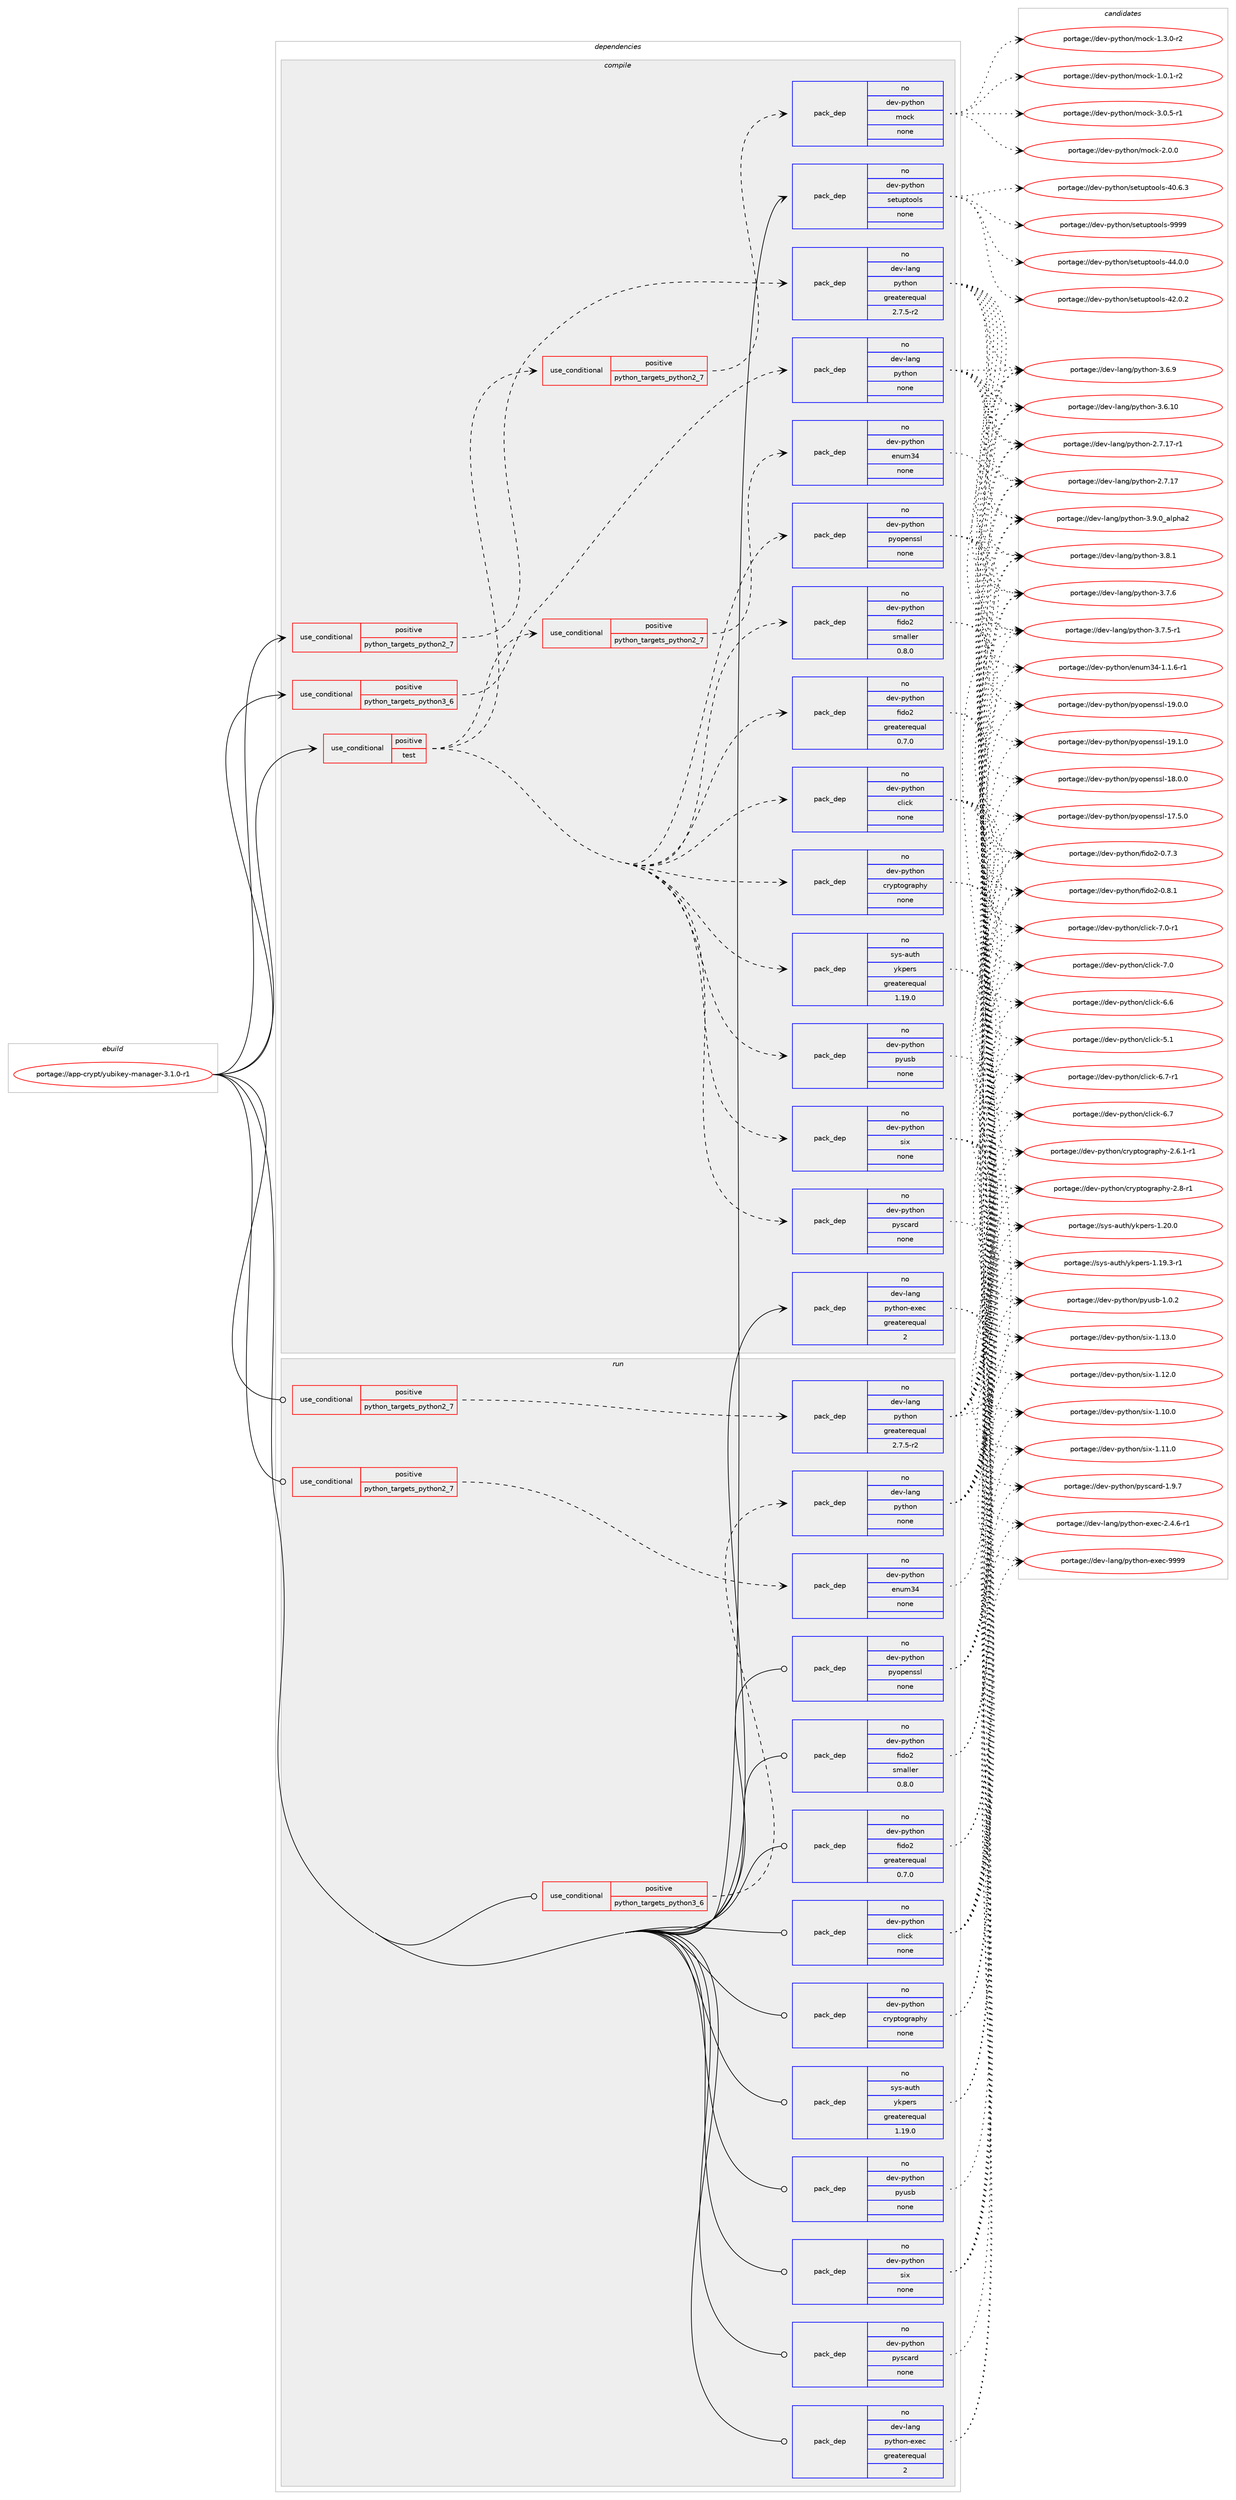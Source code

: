 digraph prolog {

# *************
# Graph options
# *************

newrank=true;
concentrate=true;
compound=true;
graph [rankdir=LR,fontname=Helvetica,fontsize=10,ranksep=1.5];#, ranksep=2.5, nodesep=0.2];
edge  [arrowhead=vee];
node  [fontname=Helvetica,fontsize=10];

# **********
# The ebuild
# **********

subgraph cluster_leftcol {
color=gray;
label=<<i>ebuild</i>>;
id [label="portage://app-crypt/yubikey-manager-3.1.0-r1", color=red, width=4, href="../app-crypt/yubikey-manager-3.1.0-r1.svg"];
}

# ****************
# The dependencies
# ****************

subgraph cluster_midcol {
color=gray;
label=<<i>dependencies</i>>;
subgraph cluster_compile {
fillcolor="#eeeeee";
style=filled;
label=<<i>compile</i>>;
subgraph cond151049 {
dependency641096 [label=<<TABLE BORDER="0" CELLBORDER="1" CELLSPACING="0" CELLPADDING="4"><TR><TD ROWSPAN="3" CELLPADDING="10">use_conditional</TD></TR><TR><TD>positive</TD></TR><TR><TD>python_targets_python2_7</TD></TR></TABLE>>, shape=none, color=red];
subgraph pack481531 {
dependency641097 [label=<<TABLE BORDER="0" CELLBORDER="1" CELLSPACING="0" CELLPADDING="4" WIDTH="220"><TR><TD ROWSPAN="6" CELLPADDING="30">pack_dep</TD></TR><TR><TD WIDTH="110">no</TD></TR><TR><TD>dev-lang</TD></TR><TR><TD>python</TD></TR><TR><TD>greaterequal</TD></TR><TR><TD>2.7.5-r2</TD></TR></TABLE>>, shape=none, color=blue];
}
dependency641096:e -> dependency641097:w [weight=20,style="dashed",arrowhead="vee"];
}
id:e -> dependency641096:w [weight=20,style="solid",arrowhead="vee"];
subgraph cond151050 {
dependency641098 [label=<<TABLE BORDER="0" CELLBORDER="1" CELLSPACING="0" CELLPADDING="4"><TR><TD ROWSPAN="3" CELLPADDING="10">use_conditional</TD></TR><TR><TD>positive</TD></TR><TR><TD>python_targets_python3_6</TD></TR></TABLE>>, shape=none, color=red];
subgraph pack481532 {
dependency641099 [label=<<TABLE BORDER="0" CELLBORDER="1" CELLSPACING="0" CELLPADDING="4" WIDTH="220"><TR><TD ROWSPAN="6" CELLPADDING="30">pack_dep</TD></TR><TR><TD WIDTH="110">no</TD></TR><TR><TD>dev-lang</TD></TR><TR><TD>python</TD></TR><TR><TD>none</TD></TR><TR><TD></TD></TR></TABLE>>, shape=none, color=blue];
}
dependency641098:e -> dependency641099:w [weight=20,style="dashed",arrowhead="vee"];
}
id:e -> dependency641098:w [weight=20,style="solid",arrowhead="vee"];
subgraph cond151051 {
dependency641100 [label=<<TABLE BORDER="0" CELLBORDER="1" CELLSPACING="0" CELLPADDING="4"><TR><TD ROWSPAN="3" CELLPADDING="10">use_conditional</TD></TR><TR><TD>positive</TD></TR><TR><TD>test</TD></TR></TABLE>>, shape=none, color=red];
subgraph pack481533 {
dependency641101 [label=<<TABLE BORDER="0" CELLBORDER="1" CELLSPACING="0" CELLPADDING="4" WIDTH="220"><TR><TD ROWSPAN="6" CELLPADDING="30">pack_dep</TD></TR><TR><TD WIDTH="110">no</TD></TR><TR><TD>dev-python</TD></TR><TR><TD>click</TD></TR><TR><TD>none</TD></TR><TR><TD></TD></TR></TABLE>>, shape=none, color=blue];
}
dependency641100:e -> dependency641101:w [weight=20,style="dashed",arrowhead="vee"];
subgraph pack481534 {
dependency641102 [label=<<TABLE BORDER="0" CELLBORDER="1" CELLSPACING="0" CELLPADDING="4" WIDTH="220"><TR><TD ROWSPAN="6" CELLPADDING="30">pack_dep</TD></TR><TR><TD WIDTH="110">no</TD></TR><TR><TD>dev-python</TD></TR><TR><TD>cryptography</TD></TR><TR><TD>none</TD></TR><TR><TD></TD></TR></TABLE>>, shape=none, color=blue];
}
dependency641100:e -> dependency641102:w [weight=20,style="dashed",arrowhead="vee"];
subgraph cond151052 {
dependency641103 [label=<<TABLE BORDER="0" CELLBORDER="1" CELLSPACING="0" CELLPADDING="4"><TR><TD ROWSPAN="3" CELLPADDING="10">use_conditional</TD></TR><TR><TD>positive</TD></TR><TR><TD>python_targets_python2_7</TD></TR></TABLE>>, shape=none, color=red];
subgraph pack481535 {
dependency641104 [label=<<TABLE BORDER="0" CELLBORDER="1" CELLSPACING="0" CELLPADDING="4" WIDTH="220"><TR><TD ROWSPAN="6" CELLPADDING="30">pack_dep</TD></TR><TR><TD WIDTH="110">no</TD></TR><TR><TD>dev-python</TD></TR><TR><TD>enum34</TD></TR><TR><TD>none</TD></TR><TR><TD></TD></TR></TABLE>>, shape=none, color=blue];
}
dependency641103:e -> dependency641104:w [weight=20,style="dashed",arrowhead="vee"];
}
dependency641100:e -> dependency641103:w [weight=20,style="dashed",arrowhead="vee"];
subgraph pack481536 {
dependency641105 [label=<<TABLE BORDER="0" CELLBORDER="1" CELLSPACING="0" CELLPADDING="4" WIDTH="220"><TR><TD ROWSPAN="6" CELLPADDING="30">pack_dep</TD></TR><TR><TD WIDTH="110">no</TD></TR><TR><TD>dev-python</TD></TR><TR><TD>fido2</TD></TR><TR><TD>greaterequal</TD></TR><TR><TD>0.7.0</TD></TR></TABLE>>, shape=none, color=blue];
}
dependency641100:e -> dependency641105:w [weight=20,style="dashed",arrowhead="vee"];
subgraph pack481537 {
dependency641106 [label=<<TABLE BORDER="0" CELLBORDER="1" CELLSPACING="0" CELLPADDING="4" WIDTH="220"><TR><TD ROWSPAN="6" CELLPADDING="30">pack_dep</TD></TR><TR><TD WIDTH="110">no</TD></TR><TR><TD>dev-python</TD></TR><TR><TD>fido2</TD></TR><TR><TD>smaller</TD></TR><TR><TD>0.8.0</TD></TR></TABLE>>, shape=none, color=blue];
}
dependency641100:e -> dependency641106:w [weight=20,style="dashed",arrowhead="vee"];
subgraph pack481538 {
dependency641107 [label=<<TABLE BORDER="0" CELLBORDER="1" CELLSPACING="0" CELLPADDING="4" WIDTH="220"><TR><TD ROWSPAN="6" CELLPADDING="30">pack_dep</TD></TR><TR><TD WIDTH="110">no</TD></TR><TR><TD>dev-python</TD></TR><TR><TD>pyopenssl</TD></TR><TR><TD>none</TD></TR><TR><TD></TD></TR></TABLE>>, shape=none, color=blue];
}
dependency641100:e -> dependency641107:w [weight=20,style="dashed",arrowhead="vee"];
subgraph pack481539 {
dependency641108 [label=<<TABLE BORDER="0" CELLBORDER="1" CELLSPACING="0" CELLPADDING="4" WIDTH="220"><TR><TD ROWSPAN="6" CELLPADDING="30">pack_dep</TD></TR><TR><TD WIDTH="110">no</TD></TR><TR><TD>dev-python</TD></TR><TR><TD>pyscard</TD></TR><TR><TD>none</TD></TR><TR><TD></TD></TR></TABLE>>, shape=none, color=blue];
}
dependency641100:e -> dependency641108:w [weight=20,style="dashed",arrowhead="vee"];
subgraph pack481540 {
dependency641109 [label=<<TABLE BORDER="0" CELLBORDER="1" CELLSPACING="0" CELLPADDING="4" WIDTH="220"><TR><TD ROWSPAN="6" CELLPADDING="30">pack_dep</TD></TR><TR><TD WIDTH="110">no</TD></TR><TR><TD>dev-python</TD></TR><TR><TD>pyusb</TD></TR><TR><TD>none</TD></TR><TR><TD></TD></TR></TABLE>>, shape=none, color=blue];
}
dependency641100:e -> dependency641109:w [weight=20,style="dashed",arrowhead="vee"];
subgraph pack481541 {
dependency641110 [label=<<TABLE BORDER="0" CELLBORDER="1" CELLSPACING="0" CELLPADDING="4" WIDTH="220"><TR><TD ROWSPAN="6" CELLPADDING="30">pack_dep</TD></TR><TR><TD WIDTH="110">no</TD></TR><TR><TD>dev-python</TD></TR><TR><TD>six</TD></TR><TR><TD>none</TD></TR><TR><TD></TD></TR></TABLE>>, shape=none, color=blue];
}
dependency641100:e -> dependency641110:w [weight=20,style="dashed",arrowhead="vee"];
subgraph pack481542 {
dependency641111 [label=<<TABLE BORDER="0" CELLBORDER="1" CELLSPACING="0" CELLPADDING="4" WIDTH="220"><TR><TD ROWSPAN="6" CELLPADDING="30">pack_dep</TD></TR><TR><TD WIDTH="110">no</TD></TR><TR><TD>sys-auth</TD></TR><TR><TD>ykpers</TD></TR><TR><TD>greaterequal</TD></TR><TR><TD>1.19.0</TD></TR></TABLE>>, shape=none, color=blue];
}
dependency641100:e -> dependency641111:w [weight=20,style="dashed",arrowhead="vee"];
subgraph cond151053 {
dependency641112 [label=<<TABLE BORDER="0" CELLBORDER="1" CELLSPACING="0" CELLPADDING="4"><TR><TD ROWSPAN="3" CELLPADDING="10">use_conditional</TD></TR><TR><TD>positive</TD></TR><TR><TD>python_targets_python2_7</TD></TR></TABLE>>, shape=none, color=red];
subgraph pack481543 {
dependency641113 [label=<<TABLE BORDER="0" CELLBORDER="1" CELLSPACING="0" CELLPADDING="4" WIDTH="220"><TR><TD ROWSPAN="6" CELLPADDING="30">pack_dep</TD></TR><TR><TD WIDTH="110">no</TD></TR><TR><TD>dev-python</TD></TR><TR><TD>mock</TD></TR><TR><TD>none</TD></TR><TR><TD></TD></TR></TABLE>>, shape=none, color=blue];
}
dependency641112:e -> dependency641113:w [weight=20,style="dashed",arrowhead="vee"];
}
dependency641100:e -> dependency641112:w [weight=20,style="dashed",arrowhead="vee"];
}
id:e -> dependency641100:w [weight=20,style="solid",arrowhead="vee"];
subgraph pack481544 {
dependency641114 [label=<<TABLE BORDER="0" CELLBORDER="1" CELLSPACING="0" CELLPADDING="4" WIDTH="220"><TR><TD ROWSPAN="6" CELLPADDING="30">pack_dep</TD></TR><TR><TD WIDTH="110">no</TD></TR><TR><TD>dev-lang</TD></TR><TR><TD>python-exec</TD></TR><TR><TD>greaterequal</TD></TR><TR><TD>2</TD></TR></TABLE>>, shape=none, color=blue];
}
id:e -> dependency641114:w [weight=20,style="solid",arrowhead="vee"];
subgraph pack481545 {
dependency641115 [label=<<TABLE BORDER="0" CELLBORDER="1" CELLSPACING="0" CELLPADDING="4" WIDTH="220"><TR><TD ROWSPAN="6" CELLPADDING="30">pack_dep</TD></TR><TR><TD WIDTH="110">no</TD></TR><TR><TD>dev-python</TD></TR><TR><TD>setuptools</TD></TR><TR><TD>none</TD></TR><TR><TD></TD></TR></TABLE>>, shape=none, color=blue];
}
id:e -> dependency641115:w [weight=20,style="solid",arrowhead="vee"];
}
subgraph cluster_compileandrun {
fillcolor="#eeeeee";
style=filled;
label=<<i>compile and run</i>>;
}
subgraph cluster_run {
fillcolor="#eeeeee";
style=filled;
label=<<i>run</i>>;
subgraph cond151054 {
dependency641116 [label=<<TABLE BORDER="0" CELLBORDER="1" CELLSPACING="0" CELLPADDING="4"><TR><TD ROWSPAN="3" CELLPADDING="10">use_conditional</TD></TR><TR><TD>positive</TD></TR><TR><TD>python_targets_python2_7</TD></TR></TABLE>>, shape=none, color=red];
subgraph pack481546 {
dependency641117 [label=<<TABLE BORDER="0" CELLBORDER="1" CELLSPACING="0" CELLPADDING="4" WIDTH="220"><TR><TD ROWSPAN="6" CELLPADDING="30">pack_dep</TD></TR><TR><TD WIDTH="110">no</TD></TR><TR><TD>dev-lang</TD></TR><TR><TD>python</TD></TR><TR><TD>greaterequal</TD></TR><TR><TD>2.7.5-r2</TD></TR></TABLE>>, shape=none, color=blue];
}
dependency641116:e -> dependency641117:w [weight=20,style="dashed",arrowhead="vee"];
}
id:e -> dependency641116:w [weight=20,style="solid",arrowhead="odot"];
subgraph cond151055 {
dependency641118 [label=<<TABLE BORDER="0" CELLBORDER="1" CELLSPACING="0" CELLPADDING="4"><TR><TD ROWSPAN="3" CELLPADDING="10">use_conditional</TD></TR><TR><TD>positive</TD></TR><TR><TD>python_targets_python2_7</TD></TR></TABLE>>, shape=none, color=red];
subgraph pack481547 {
dependency641119 [label=<<TABLE BORDER="0" CELLBORDER="1" CELLSPACING="0" CELLPADDING="4" WIDTH="220"><TR><TD ROWSPAN="6" CELLPADDING="30">pack_dep</TD></TR><TR><TD WIDTH="110">no</TD></TR><TR><TD>dev-python</TD></TR><TR><TD>enum34</TD></TR><TR><TD>none</TD></TR><TR><TD></TD></TR></TABLE>>, shape=none, color=blue];
}
dependency641118:e -> dependency641119:w [weight=20,style="dashed",arrowhead="vee"];
}
id:e -> dependency641118:w [weight=20,style="solid",arrowhead="odot"];
subgraph cond151056 {
dependency641120 [label=<<TABLE BORDER="0" CELLBORDER="1" CELLSPACING="0" CELLPADDING="4"><TR><TD ROWSPAN="3" CELLPADDING="10">use_conditional</TD></TR><TR><TD>positive</TD></TR><TR><TD>python_targets_python3_6</TD></TR></TABLE>>, shape=none, color=red];
subgraph pack481548 {
dependency641121 [label=<<TABLE BORDER="0" CELLBORDER="1" CELLSPACING="0" CELLPADDING="4" WIDTH="220"><TR><TD ROWSPAN="6" CELLPADDING="30">pack_dep</TD></TR><TR><TD WIDTH="110">no</TD></TR><TR><TD>dev-lang</TD></TR><TR><TD>python</TD></TR><TR><TD>none</TD></TR><TR><TD></TD></TR></TABLE>>, shape=none, color=blue];
}
dependency641120:e -> dependency641121:w [weight=20,style="dashed",arrowhead="vee"];
}
id:e -> dependency641120:w [weight=20,style="solid",arrowhead="odot"];
subgraph pack481549 {
dependency641122 [label=<<TABLE BORDER="0" CELLBORDER="1" CELLSPACING="0" CELLPADDING="4" WIDTH="220"><TR><TD ROWSPAN="6" CELLPADDING="30">pack_dep</TD></TR><TR><TD WIDTH="110">no</TD></TR><TR><TD>dev-lang</TD></TR><TR><TD>python-exec</TD></TR><TR><TD>greaterequal</TD></TR><TR><TD>2</TD></TR></TABLE>>, shape=none, color=blue];
}
id:e -> dependency641122:w [weight=20,style="solid",arrowhead="odot"];
subgraph pack481550 {
dependency641123 [label=<<TABLE BORDER="0" CELLBORDER="1" CELLSPACING="0" CELLPADDING="4" WIDTH="220"><TR><TD ROWSPAN="6" CELLPADDING="30">pack_dep</TD></TR><TR><TD WIDTH="110">no</TD></TR><TR><TD>dev-python</TD></TR><TR><TD>click</TD></TR><TR><TD>none</TD></TR><TR><TD></TD></TR></TABLE>>, shape=none, color=blue];
}
id:e -> dependency641123:w [weight=20,style="solid",arrowhead="odot"];
subgraph pack481551 {
dependency641124 [label=<<TABLE BORDER="0" CELLBORDER="1" CELLSPACING="0" CELLPADDING="4" WIDTH="220"><TR><TD ROWSPAN="6" CELLPADDING="30">pack_dep</TD></TR><TR><TD WIDTH="110">no</TD></TR><TR><TD>dev-python</TD></TR><TR><TD>cryptography</TD></TR><TR><TD>none</TD></TR><TR><TD></TD></TR></TABLE>>, shape=none, color=blue];
}
id:e -> dependency641124:w [weight=20,style="solid",arrowhead="odot"];
subgraph pack481552 {
dependency641125 [label=<<TABLE BORDER="0" CELLBORDER="1" CELLSPACING="0" CELLPADDING="4" WIDTH="220"><TR><TD ROWSPAN="6" CELLPADDING="30">pack_dep</TD></TR><TR><TD WIDTH="110">no</TD></TR><TR><TD>dev-python</TD></TR><TR><TD>fido2</TD></TR><TR><TD>greaterequal</TD></TR><TR><TD>0.7.0</TD></TR></TABLE>>, shape=none, color=blue];
}
id:e -> dependency641125:w [weight=20,style="solid",arrowhead="odot"];
subgraph pack481553 {
dependency641126 [label=<<TABLE BORDER="0" CELLBORDER="1" CELLSPACING="0" CELLPADDING="4" WIDTH="220"><TR><TD ROWSPAN="6" CELLPADDING="30">pack_dep</TD></TR><TR><TD WIDTH="110">no</TD></TR><TR><TD>dev-python</TD></TR><TR><TD>fido2</TD></TR><TR><TD>smaller</TD></TR><TR><TD>0.8.0</TD></TR></TABLE>>, shape=none, color=blue];
}
id:e -> dependency641126:w [weight=20,style="solid",arrowhead="odot"];
subgraph pack481554 {
dependency641127 [label=<<TABLE BORDER="0" CELLBORDER="1" CELLSPACING="0" CELLPADDING="4" WIDTH="220"><TR><TD ROWSPAN="6" CELLPADDING="30">pack_dep</TD></TR><TR><TD WIDTH="110">no</TD></TR><TR><TD>dev-python</TD></TR><TR><TD>pyopenssl</TD></TR><TR><TD>none</TD></TR><TR><TD></TD></TR></TABLE>>, shape=none, color=blue];
}
id:e -> dependency641127:w [weight=20,style="solid",arrowhead="odot"];
subgraph pack481555 {
dependency641128 [label=<<TABLE BORDER="0" CELLBORDER="1" CELLSPACING="0" CELLPADDING="4" WIDTH="220"><TR><TD ROWSPAN="6" CELLPADDING="30">pack_dep</TD></TR><TR><TD WIDTH="110">no</TD></TR><TR><TD>dev-python</TD></TR><TR><TD>pyscard</TD></TR><TR><TD>none</TD></TR><TR><TD></TD></TR></TABLE>>, shape=none, color=blue];
}
id:e -> dependency641128:w [weight=20,style="solid",arrowhead="odot"];
subgraph pack481556 {
dependency641129 [label=<<TABLE BORDER="0" CELLBORDER="1" CELLSPACING="0" CELLPADDING="4" WIDTH="220"><TR><TD ROWSPAN="6" CELLPADDING="30">pack_dep</TD></TR><TR><TD WIDTH="110">no</TD></TR><TR><TD>dev-python</TD></TR><TR><TD>pyusb</TD></TR><TR><TD>none</TD></TR><TR><TD></TD></TR></TABLE>>, shape=none, color=blue];
}
id:e -> dependency641129:w [weight=20,style="solid",arrowhead="odot"];
subgraph pack481557 {
dependency641130 [label=<<TABLE BORDER="0" CELLBORDER="1" CELLSPACING="0" CELLPADDING="4" WIDTH="220"><TR><TD ROWSPAN="6" CELLPADDING="30">pack_dep</TD></TR><TR><TD WIDTH="110">no</TD></TR><TR><TD>dev-python</TD></TR><TR><TD>six</TD></TR><TR><TD>none</TD></TR><TR><TD></TD></TR></TABLE>>, shape=none, color=blue];
}
id:e -> dependency641130:w [weight=20,style="solid",arrowhead="odot"];
subgraph pack481558 {
dependency641131 [label=<<TABLE BORDER="0" CELLBORDER="1" CELLSPACING="0" CELLPADDING="4" WIDTH="220"><TR><TD ROWSPAN="6" CELLPADDING="30">pack_dep</TD></TR><TR><TD WIDTH="110">no</TD></TR><TR><TD>sys-auth</TD></TR><TR><TD>ykpers</TD></TR><TR><TD>greaterequal</TD></TR><TR><TD>1.19.0</TD></TR></TABLE>>, shape=none, color=blue];
}
id:e -> dependency641131:w [weight=20,style="solid",arrowhead="odot"];
}
}

# **************
# The candidates
# **************

subgraph cluster_choices {
rank=same;
color=gray;
label=<<i>candidates</i>>;

subgraph choice481531 {
color=black;
nodesep=1;
choice10010111845108971101034711212111610411111045514657464895971081121049750 [label="portage://dev-lang/python-3.9.0_alpha2", color=red, width=4,href="../dev-lang/python-3.9.0_alpha2.svg"];
choice100101118451089711010347112121116104111110455146564649 [label="portage://dev-lang/python-3.8.1", color=red, width=4,href="../dev-lang/python-3.8.1.svg"];
choice100101118451089711010347112121116104111110455146554654 [label="portage://dev-lang/python-3.7.6", color=red, width=4,href="../dev-lang/python-3.7.6.svg"];
choice1001011184510897110103471121211161041111104551465546534511449 [label="portage://dev-lang/python-3.7.5-r1", color=red, width=4,href="../dev-lang/python-3.7.5-r1.svg"];
choice100101118451089711010347112121116104111110455146544657 [label="portage://dev-lang/python-3.6.9", color=red, width=4,href="../dev-lang/python-3.6.9.svg"];
choice10010111845108971101034711212111610411111045514654464948 [label="portage://dev-lang/python-3.6.10", color=red, width=4,href="../dev-lang/python-3.6.10.svg"];
choice100101118451089711010347112121116104111110455046554649554511449 [label="portage://dev-lang/python-2.7.17-r1", color=red, width=4,href="../dev-lang/python-2.7.17-r1.svg"];
choice10010111845108971101034711212111610411111045504655464955 [label="portage://dev-lang/python-2.7.17", color=red, width=4,href="../dev-lang/python-2.7.17.svg"];
dependency641097:e -> choice10010111845108971101034711212111610411111045514657464895971081121049750:w [style=dotted,weight="100"];
dependency641097:e -> choice100101118451089711010347112121116104111110455146564649:w [style=dotted,weight="100"];
dependency641097:e -> choice100101118451089711010347112121116104111110455146554654:w [style=dotted,weight="100"];
dependency641097:e -> choice1001011184510897110103471121211161041111104551465546534511449:w [style=dotted,weight="100"];
dependency641097:e -> choice100101118451089711010347112121116104111110455146544657:w [style=dotted,weight="100"];
dependency641097:e -> choice10010111845108971101034711212111610411111045514654464948:w [style=dotted,weight="100"];
dependency641097:e -> choice100101118451089711010347112121116104111110455046554649554511449:w [style=dotted,weight="100"];
dependency641097:e -> choice10010111845108971101034711212111610411111045504655464955:w [style=dotted,weight="100"];
}
subgraph choice481532 {
color=black;
nodesep=1;
choice10010111845108971101034711212111610411111045514657464895971081121049750 [label="portage://dev-lang/python-3.9.0_alpha2", color=red, width=4,href="../dev-lang/python-3.9.0_alpha2.svg"];
choice100101118451089711010347112121116104111110455146564649 [label="portage://dev-lang/python-3.8.1", color=red, width=4,href="../dev-lang/python-3.8.1.svg"];
choice100101118451089711010347112121116104111110455146554654 [label="portage://dev-lang/python-3.7.6", color=red, width=4,href="../dev-lang/python-3.7.6.svg"];
choice1001011184510897110103471121211161041111104551465546534511449 [label="portage://dev-lang/python-3.7.5-r1", color=red, width=4,href="../dev-lang/python-3.7.5-r1.svg"];
choice100101118451089711010347112121116104111110455146544657 [label="portage://dev-lang/python-3.6.9", color=red, width=4,href="../dev-lang/python-3.6.9.svg"];
choice10010111845108971101034711212111610411111045514654464948 [label="portage://dev-lang/python-3.6.10", color=red, width=4,href="../dev-lang/python-3.6.10.svg"];
choice100101118451089711010347112121116104111110455046554649554511449 [label="portage://dev-lang/python-2.7.17-r1", color=red, width=4,href="../dev-lang/python-2.7.17-r1.svg"];
choice10010111845108971101034711212111610411111045504655464955 [label="portage://dev-lang/python-2.7.17", color=red, width=4,href="../dev-lang/python-2.7.17.svg"];
dependency641099:e -> choice10010111845108971101034711212111610411111045514657464895971081121049750:w [style=dotted,weight="100"];
dependency641099:e -> choice100101118451089711010347112121116104111110455146564649:w [style=dotted,weight="100"];
dependency641099:e -> choice100101118451089711010347112121116104111110455146554654:w [style=dotted,weight="100"];
dependency641099:e -> choice1001011184510897110103471121211161041111104551465546534511449:w [style=dotted,weight="100"];
dependency641099:e -> choice100101118451089711010347112121116104111110455146544657:w [style=dotted,weight="100"];
dependency641099:e -> choice10010111845108971101034711212111610411111045514654464948:w [style=dotted,weight="100"];
dependency641099:e -> choice100101118451089711010347112121116104111110455046554649554511449:w [style=dotted,weight="100"];
dependency641099:e -> choice10010111845108971101034711212111610411111045504655464955:w [style=dotted,weight="100"];
}
subgraph choice481533 {
color=black;
nodesep=1;
choice10010111845112121116104111110479910810599107455546484511449 [label="portage://dev-python/click-7.0-r1", color=red, width=4,href="../dev-python/click-7.0-r1.svg"];
choice1001011184511212111610411111047991081059910745554648 [label="portage://dev-python/click-7.0", color=red, width=4,href="../dev-python/click-7.0.svg"];
choice10010111845112121116104111110479910810599107455446554511449 [label="portage://dev-python/click-6.7-r1", color=red, width=4,href="../dev-python/click-6.7-r1.svg"];
choice1001011184511212111610411111047991081059910745544655 [label="portage://dev-python/click-6.7", color=red, width=4,href="../dev-python/click-6.7.svg"];
choice1001011184511212111610411111047991081059910745544654 [label="portage://dev-python/click-6.6", color=red, width=4,href="../dev-python/click-6.6.svg"];
choice1001011184511212111610411111047991081059910745534649 [label="portage://dev-python/click-5.1", color=red, width=4,href="../dev-python/click-5.1.svg"];
dependency641101:e -> choice10010111845112121116104111110479910810599107455546484511449:w [style=dotted,weight="100"];
dependency641101:e -> choice1001011184511212111610411111047991081059910745554648:w [style=dotted,weight="100"];
dependency641101:e -> choice10010111845112121116104111110479910810599107455446554511449:w [style=dotted,weight="100"];
dependency641101:e -> choice1001011184511212111610411111047991081059910745544655:w [style=dotted,weight="100"];
dependency641101:e -> choice1001011184511212111610411111047991081059910745544654:w [style=dotted,weight="100"];
dependency641101:e -> choice1001011184511212111610411111047991081059910745534649:w [style=dotted,weight="100"];
}
subgraph choice481534 {
color=black;
nodesep=1;
choice10010111845112121116104111110479911412111211611110311497112104121455046564511449 [label="portage://dev-python/cryptography-2.8-r1", color=red, width=4,href="../dev-python/cryptography-2.8-r1.svg"];
choice100101118451121211161041111104799114121112116111103114971121041214550465446494511449 [label="portage://dev-python/cryptography-2.6.1-r1", color=red, width=4,href="../dev-python/cryptography-2.6.1-r1.svg"];
dependency641102:e -> choice10010111845112121116104111110479911412111211611110311497112104121455046564511449:w [style=dotted,weight="100"];
dependency641102:e -> choice100101118451121211161041111104799114121112116111103114971121041214550465446494511449:w [style=dotted,weight="100"];
}
subgraph choice481535 {
color=black;
nodesep=1;
choice100101118451121211161041111104710111011710951524549464946544511449 [label="portage://dev-python/enum34-1.1.6-r1", color=red, width=4,href="../dev-python/enum34-1.1.6-r1.svg"];
dependency641104:e -> choice100101118451121211161041111104710111011710951524549464946544511449:w [style=dotted,weight="100"];
}
subgraph choice481536 {
color=black;
nodesep=1;
choice100101118451121211161041111104710210510011150454846564649 [label="portage://dev-python/fido2-0.8.1", color=red, width=4,href="../dev-python/fido2-0.8.1.svg"];
choice100101118451121211161041111104710210510011150454846554651 [label="portage://dev-python/fido2-0.7.3", color=red, width=4,href="../dev-python/fido2-0.7.3.svg"];
dependency641105:e -> choice100101118451121211161041111104710210510011150454846564649:w [style=dotted,weight="100"];
dependency641105:e -> choice100101118451121211161041111104710210510011150454846554651:w [style=dotted,weight="100"];
}
subgraph choice481537 {
color=black;
nodesep=1;
choice100101118451121211161041111104710210510011150454846564649 [label="portage://dev-python/fido2-0.8.1", color=red, width=4,href="../dev-python/fido2-0.8.1.svg"];
choice100101118451121211161041111104710210510011150454846554651 [label="portage://dev-python/fido2-0.7.3", color=red, width=4,href="../dev-python/fido2-0.7.3.svg"];
dependency641106:e -> choice100101118451121211161041111104710210510011150454846564649:w [style=dotted,weight="100"];
dependency641106:e -> choice100101118451121211161041111104710210510011150454846554651:w [style=dotted,weight="100"];
}
subgraph choice481538 {
color=black;
nodesep=1;
choice100101118451121211161041111104711212111111210111011511510845495746494648 [label="portage://dev-python/pyopenssl-19.1.0", color=red, width=4,href="../dev-python/pyopenssl-19.1.0.svg"];
choice100101118451121211161041111104711212111111210111011511510845495746484648 [label="portage://dev-python/pyopenssl-19.0.0", color=red, width=4,href="../dev-python/pyopenssl-19.0.0.svg"];
choice100101118451121211161041111104711212111111210111011511510845495646484648 [label="portage://dev-python/pyopenssl-18.0.0", color=red, width=4,href="../dev-python/pyopenssl-18.0.0.svg"];
choice100101118451121211161041111104711212111111210111011511510845495546534648 [label="portage://dev-python/pyopenssl-17.5.0", color=red, width=4,href="../dev-python/pyopenssl-17.5.0.svg"];
dependency641107:e -> choice100101118451121211161041111104711212111111210111011511510845495746494648:w [style=dotted,weight="100"];
dependency641107:e -> choice100101118451121211161041111104711212111111210111011511510845495746484648:w [style=dotted,weight="100"];
dependency641107:e -> choice100101118451121211161041111104711212111111210111011511510845495646484648:w [style=dotted,weight="100"];
dependency641107:e -> choice100101118451121211161041111104711212111111210111011511510845495546534648:w [style=dotted,weight="100"];
}
subgraph choice481539 {
color=black;
nodesep=1;
choice10010111845112121116104111110471121211159997114100454946574655 [label="portage://dev-python/pyscard-1.9.7", color=red, width=4,href="../dev-python/pyscard-1.9.7.svg"];
dependency641108:e -> choice10010111845112121116104111110471121211159997114100454946574655:w [style=dotted,weight="100"];
}
subgraph choice481540 {
color=black;
nodesep=1;
choice100101118451121211161041111104711212111711598454946484650 [label="portage://dev-python/pyusb-1.0.2", color=red, width=4,href="../dev-python/pyusb-1.0.2.svg"];
dependency641109:e -> choice100101118451121211161041111104711212111711598454946484650:w [style=dotted,weight="100"];
}
subgraph choice481541 {
color=black;
nodesep=1;
choice100101118451121211161041111104711510512045494649514648 [label="portage://dev-python/six-1.13.0", color=red, width=4,href="../dev-python/six-1.13.0.svg"];
choice100101118451121211161041111104711510512045494649504648 [label="portage://dev-python/six-1.12.0", color=red, width=4,href="../dev-python/six-1.12.0.svg"];
choice100101118451121211161041111104711510512045494649494648 [label="portage://dev-python/six-1.11.0", color=red, width=4,href="../dev-python/six-1.11.0.svg"];
choice100101118451121211161041111104711510512045494649484648 [label="portage://dev-python/six-1.10.0", color=red, width=4,href="../dev-python/six-1.10.0.svg"];
dependency641110:e -> choice100101118451121211161041111104711510512045494649514648:w [style=dotted,weight="100"];
dependency641110:e -> choice100101118451121211161041111104711510512045494649504648:w [style=dotted,weight="100"];
dependency641110:e -> choice100101118451121211161041111104711510512045494649494648:w [style=dotted,weight="100"];
dependency641110:e -> choice100101118451121211161041111104711510512045494649484648:w [style=dotted,weight="100"];
}
subgraph choice481542 {
color=black;
nodesep=1;
choice11512111545971171161044712110711210111411545494650484648 [label="portage://sys-auth/ykpers-1.20.0", color=red, width=4,href="../sys-auth/ykpers-1.20.0.svg"];
choice115121115459711711610447121107112101114115454946495746514511449 [label="portage://sys-auth/ykpers-1.19.3-r1", color=red, width=4,href="../sys-auth/ykpers-1.19.3-r1.svg"];
dependency641111:e -> choice11512111545971171161044712110711210111411545494650484648:w [style=dotted,weight="100"];
dependency641111:e -> choice115121115459711711610447121107112101114115454946495746514511449:w [style=dotted,weight="100"];
}
subgraph choice481543 {
color=black;
nodesep=1;
choice1001011184511212111610411111047109111991074551464846534511449 [label="portage://dev-python/mock-3.0.5-r1", color=red, width=4,href="../dev-python/mock-3.0.5-r1.svg"];
choice100101118451121211161041111104710911199107455046484648 [label="portage://dev-python/mock-2.0.0", color=red, width=4,href="../dev-python/mock-2.0.0.svg"];
choice1001011184511212111610411111047109111991074549465146484511450 [label="portage://dev-python/mock-1.3.0-r2", color=red, width=4,href="../dev-python/mock-1.3.0-r2.svg"];
choice1001011184511212111610411111047109111991074549464846494511450 [label="portage://dev-python/mock-1.0.1-r2", color=red, width=4,href="../dev-python/mock-1.0.1-r2.svg"];
dependency641113:e -> choice1001011184511212111610411111047109111991074551464846534511449:w [style=dotted,weight="100"];
dependency641113:e -> choice100101118451121211161041111104710911199107455046484648:w [style=dotted,weight="100"];
dependency641113:e -> choice1001011184511212111610411111047109111991074549465146484511450:w [style=dotted,weight="100"];
dependency641113:e -> choice1001011184511212111610411111047109111991074549464846494511450:w [style=dotted,weight="100"];
}
subgraph choice481544 {
color=black;
nodesep=1;
choice10010111845108971101034711212111610411111045101120101994557575757 [label="portage://dev-lang/python-exec-9999", color=red, width=4,href="../dev-lang/python-exec-9999.svg"];
choice10010111845108971101034711212111610411111045101120101994550465246544511449 [label="portage://dev-lang/python-exec-2.4.6-r1", color=red, width=4,href="../dev-lang/python-exec-2.4.6-r1.svg"];
dependency641114:e -> choice10010111845108971101034711212111610411111045101120101994557575757:w [style=dotted,weight="100"];
dependency641114:e -> choice10010111845108971101034711212111610411111045101120101994550465246544511449:w [style=dotted,weight="100"];
}
subgraph choice481545 {
color=black;
nodesep=1;
choice10010111845112121116104111110471151011161171121161111111081154557575757 [label="portage://dev-python/setuptools-9999", color=red, width=4,href="../dev-python/setuptools-9999.svg"];
choice100101118451121211161041111104711510111611711211611111110811545525246484648 [label="portage://dev-python/setuptools-44.0.0", color=red, width=4,href="../dev-python/setuptools-44.0.0.svg"];
choice100101118451121211161041111104711510111611711211611111110811545525046484650 [label="portage://dev-python/setuptools-42.0.2", color=red, width=4,href="../dev-python/setuptools-42.0.2.svg"];
choice100101118451121211161041111104711510111611711211611111110811545524846544651 [label="portage://dev-python/setuptools-40.6.3", color=red, width=4,href="../dev-python/setuptools-40.6.3.svg"];
dependency641115:e -> choice10010111845112121116104111110471151011161171121161111111081154557575757:w [style=dotted,weight="100"];
dependency641115:e -> choice100101118451121211161041111104711510111611711211611111110811545525246484648:w [style=dotted,weight="100"];
dependency641115:e -> choice100101118451121211161041111104711510111611711211611111110811545525046484650:w [style=dotted,weight="100"];
dependency641115:e -> choice100101118451121211161041111104711510111611711211611111110811545524846544651:w [style=dotted,weight="100"];
}
subgraph choice481546 {
color=black;
nodesep=1;
choice10010111845108971101034711212111610411111045514657464895971081121049750 [label="portage://dev-lang/python-3.9.0_alpha2", color=red, width=4,href="../dev-lang/python-3.9.0_alpha2.svg"];
choice100101118451089711010347112121116104111110455146564649 [label="portage://dev-lang/python-3.8.1", color=red, width=4,href="../dev-lang/python-3.8.1.svg"];
choice100101118451089711010347112121116104111110455146554654 [label="portage://dev-lang/python-3.7.6", color=red, width=4,href="../dev-lang/python-3.7.6.svg"];
choice1001011184510897110103471121211161041111104551465546534511449 [label="portage://dev-lang/python-3.7.5-r1", color=red, width=4,href="../dev-lang/python-3.7.5-r1.svg"];
choice100101118451089711010347112121116104111110455146544657 [label="portage://dev-lang/python-3.6.9", color=red, width=4,href="../dev-lang/python-3.6.9.svg"];
choice10010111845108971101034711212111610411111045514654464948 [label="portage://dev-lang/python-3.6.10", color=red, width=4,href="../dev-lang/python-3.6.10.svg"];
choice100101118451089711010347112121116104111110455046554649554511449 [label="portage://dev-lang/python-2.7.17-r1", color=red, width=4,href="../dev-lang/python-2.7.17-r1.svg"];
choice10010111845108971101034711212111610411111045504655464955 [label="portage://dev-lang/python-2.7.17", color=red, width=4,href="../dev-lang/python-2.7.17.svg"];
dependency641117:e -> choice10010111845108971101034711212111610411111045514657464895971081121049750:w [style=dotted,weight="100"];
dependency641117:e -> choice100101118451089711010347112121116104111110455146564649:w [style=dotted,weight="100"];
dependency641117:e -> choice100101118451089711010347112121116104111110455146554654:w [style=dotted,weight="100"];
dependency641117:e -> choice1001011184510897110103471121211161041111104551465546534511449:w [style=dotted,weight="100"];
dependency641117:e -> choice100101118451089711010347112121116104111110455146544657:w [style=dotted,weight="100"];
dependency641117:e -> choice10010111845108971101034711212111610411111045514654464948:w [style=dotted,weight="100"];
dependency641117:e -> choice100101118451089711010347112121116104111110455046554649554511449:w [style=dotted,weight="100"];
dependency641117:e -> choice10010111845108971101034711212111610411111045504655464955:w [style=dotted,weight="100"];
}
subgraph choice481547 {
color=black;
nodesep=1;
choice100101118451121211161041111104710111011710951524549464946544511449 [label="portage://dev-python/enum34-1.1.6-r1", color=red, width=4,href="../dev-python/enum34-1.1.6-r1.svg"];
dependency641119:e -> choice100101118451121211161041111104710111011710951524549464946544511449:w [style=dotted,weight="100"];
}
subgraph choice481548 {
color=black;
nodesep=1;
choice10010111845108971101034711212111610411111045514657464895971081121049750 [label="portage://dev-lang/python-3.9.0_alpha2", color=red, width=4,href="../dev-lang/python-3.9.0_alpha2.svg"];
choice100101118451089711010347112121116104111110455146564649 [label="portage://dev-lang/python-3.8.1", color=red, width=4,href="../dev-lang/python-3.8.1.svg"];
choice100101118451089711010347112121116104111110455146554654 [label="portage://dev-lang/python-3.7.6", color=red, width=4,href="../dev-lang/python-3.7.6.svg"];
choice1001011184510897110103471121211161041111104551465546534511449 [label="portage://dev-lang/python-3.7.5-r1", color=red, width=4,href="../dev-lang/python-3.7.5-r1.svg"];
choice100101118451089711010347112121116104111110455146544657 [label="portage://dev-lang/python-3.6.9", color=red, width=4,href="../dev-lang/python-3.6.9.svg"];
choice10010111845108971101034711212111610411111045514654464948 [label="portage://dev-lang/python-3.6.10", color=red, width=4,href="../dev-lang/python-3.6.10.svg"];
choice100101118451089711010347112121116104111110455046554649554511449 [label="portage://dev-lang/python-2.7.17-r1", color=red, width=4,href="../dev-lang/python-2.7.17-r1.svg"];
choice10010111845108971101034711212111610411111045504655464955 [label="portage://dev-lang/python-2.7.17", color=red, width=4,href="../dev-lang/python-2.7.17.svg"];
dependency641121:e -> choice10010111845108971101034711212111610411111045514657464895971081121049750:w [style=dotted,weight="100"];
dependency641121:e -> choice100101118451089711010347112121116104111110455146564649:w [style=dotted,weight="100"];
dependency641121:e -> choice100101118451089711010347112121116104111110455146554654:w [style=dotted,weight="100"];
dependency641121:e -> choice1001011184510897110103471121211161041111104551465546534511449:w [style=dotted,weight="100"];
dependency641121:e -> choice100101118451089711010347112121116104111110455146544657:w [style=dotted,weight="100"];
dependency641121:e -> choice10010111845108971101034711212111610411111045514654464948:w [style=dotted,weight="100"];
dependency641121:e -> choice100101118451089711010347112121116104111110455046554649554511449:w [style=dotted,weight="100"];
dependency641121:e -> choice10010111845108971101034711212111610411111045504655464955:w [style=dotted,weight="100"];
}
subgraph choice481549 {
color=black;
nodesep=1;
choice10010111845108971101034711212111610411111045101120101994557575757 [label="portage://dev-lang/python-exec-9999", color=red, width=4,href="../dev-lang/python-exec-9999.svg"];
choice10010111845108971101034711212111610411111045101120101994550465246544511449 [label="portage://dev-lang/python-exec-2.4.6-r1", color=red, width=4,href="../dev-lang/python-exec-2.4.6-r1.svg"];
dependency641122:e -> choice10010111845108971101034711212111610411111045101120101994557575757:w [style=dotted,weight="100"];
dependency641122:e -> choice10010111845108971101034711212111610411111045101120101994550465246544511449:w [style=dotted,weight="100"];
}
subgraph choice481550 {
color=black;
nodesep=1;
choice10010111845112121116104111110479910810599107455546484511449 [label="portage://dev-python/click-7.0-r1", color=red, width=4,href="../dev-python/click-7.0-r1.svg"];
choice1001011184511212111610411111047991081059910745554648 [label="portage://dev-python/click-7.0", color=red, width=4,href="../dev-python/click-7.0.svg"];
choice10010111845112121116104111110479910810599107455446554511449 [label="portage://dev-python/click-6.7-r1", color=red, width=4,href="../dev-python/click-6.7-r1.svg"];
choice1001011184511212111610411111047991081059910745544655 [label="portage://dev-python/click-6.7", color=red, width=4,href="../dev-python/click-6.7.svg"];
choice1001011184511212111610411111047991081059910745544654 [label="portage://dev-python/click-6.6", color=red, width=4,href="../dev-python/click-6.6.svg"];
choice1001011184511212111610411111047991081059910745534649 [label="portage://dev-python/click-5.1", color=red, width=4,href="../dev-python/click-5.1.svg"];
dependency641123:e -> choice10010111845112121116104111110479910810599107455546484511449:w [style=dotted,weight="100"];
dependency641123:e -> choice1001011184511212111610411111047991081059910745554648:w [style=dotted,weight="100"];
dependency641123:e -> choice10010111845112121116104111110479910810599107455446554511449:w [style=dotted,weight="100"];
dependency641123:e -> choice1001011184511212111610411111047991081059910745544655:w [style=dotted,weight="100"];
dependency641123:e -> choice1001011184511212111610411111047991081059910745544654:w [style=dotted,weight="100"];
dependency641123:e -> choice1001011184511212111610411111047991081059910745534649:w [style=dotted,weight="100"];
}
subgraph choice481551 {
color=black;
nodesep=1;
choice10010111845112121116104111110479911412111211611110311497112104121455046564511449 [label="portage://dev-python/cryptography-2.8-r1", color=red, width=4,href="../dev-python/cryptography-2.8-r1.svg"];
choice100101118451121211161041111104799114121112116111103114971121041214550465446494511449 [label="portage://dev-python/cryptography-2.6.1-r1", color=red, width=4,href="../dev-python/cryptography-2.6.1-r1.svg"];
dependency641124:e -> choice10010111845112121116104111110479911412111211611110311497112104121455046564511449:w [style=dotted,weight="100"];
dependency641124:e -> choice100101118451121211161041111104799114121112116111103114971121041214550465446494511449:w [style=dotted,weight="100"];
}
subgraph choice481552 {
color=black;
nodesep=1;
choice100101118451121211161041111104710210510011150454846564649 [label="portage://dev-python/fido2-0.8.1", color=red, width=4,href="../dev-python/fido2-0.8.1.svg"];
choice100101118451121211161041111104710210510011150454846554651 [label="portage://dev-python/fido2-0.7.3", color=red, width=4,href="../dev-python/fido2-0.7.3.svg"];
dependency641125:e -> choice100101118451121211161041111104710210510011150454846564649:w [style=dotted,weight="100"];
dependency641125:e -> choice100101118451121211161041111104710210510011150454846554651:w [style=dotted,weight="100"];
}
subgraph choice481553 {
color=black;
nodesep=1;
choice100101118451121211161041111104710210510011150454846564649 [label="portage://dev-python/fido2-0.8.1", color=red, width=4,href="../dev-python/fido2-0.8.1.svg"];
choice100101118451121211161041111104710210510011150454846554651 [label="portage://dev-python/fido2-0.7.3", color=red, width=4,href="../dev-python/fido2-0.7.3.svg"];
dependency641126:e -> choice100101118451121211161041111104710210510011150454846564649:w [style=dotted,weight="100"];
dependency641126:e -> choice100101118451121211161041111104710210510011150454846554651:w [style=dotted,weight="100"];
}
subgraph choice481554 {
color=black;
nodesep=1;
choice100101118451121211161041111104711212111111210111011511510845495746494648 [label="portage://dev-python/pyopenssl-19.1.0", color=red, width=4,href="../dev-python/pyopenssl-19.1.0.svg"];
choice100101118451121211161041111104711212111111210111011511510845495746484648 [label="portage://dev-python/pyopenssl-19.0.0", color=red, width=4,href="../dev-python/pyopenssl-19.0.0.svg"];
choice100101118451121211161041111104711212111111210111011511510845495646484648 [label="portage://dev-python/pyopenssl-18.0.0", color=red, width=4,href="../dev-python/pyopenssl-18.0.0.svg"];
choice100101118451121211161041111104711212111111210111011511510845495546534648 [label="portage://dev-python/pyopenssl-17.5.0", color=red, width=4,href="../dev-python/pyopenssl-17.5.0.svg"];
dependency641127:e -> choice100101118451121211161041111104711212111111210111011511510845495746494648:w [style=dotted,weight="100"];
dependency641127:e -> choice100101118451121211161041111104711212111111210111011511510845495746484648:w [style=dotted,weight="100"];
dependency641127:e -> choice100101118451121211161041111104711212111111210111011511510845495646484648:w [style=dotted,weight="100"];
dependency641127:e -> choice100101118451121211161041111104711212111111210111011511510845495546534648:w [style=dotted,weight="100"];
}
subgraph choice481555 {
color=black;
nodesep=1;
choice10010111845112121116104111110471121211159997114100454946574655 [label="portage://dev-python/pyscard-1.9.7", color=red, width=4,href="../dev-python/pyscard-1.9.7.svg"];
dependency641128:e -> choice10010111845112121116104111110471121211159997114100454946574655:w [style=dotted,weight="100"];
}
subgraph choice481556 {
color=black;
nodesep=1;
choice100101118451121211161041111104711212111711598454946484650 [label="portage://dev-python/pyusb-1.0.2", color=red, width=4,href="../dev-python/pyusb-1.0.2.svg"];
dependency641129:e -> choice100101118451121211161041111104711212111711598454946484650:w [style=dotted,weight="100"];
}
subgraph choice481557 {
color=black;
nodesep=1;
choice100101118451121211161041111104711510512045494649514648 [label="portage://dev-python/six-1.13.0", color=red, width=4,href="../dev-python/six-1.13.0.svg"];
choice100101118451121211161041111104711510512045494649504648 [label="portage://dev-python/six-1.12.0", color=red, width=4,href="../dev-python/six-1.12.0.svg"];
choice100101118451121211161041111104711510512045494649494648 [label="portage://dev-python/six-1.11.0", color=red, width=4,href="../dev-python/six-1.11.0.svg"];
choice100101118451121211161041111104711510512045494649484648 [label="portage://dev-python/six-1.10.0", color=red, width=4,href="../dev-python/six-1.10.0.svg"];
dependency641130:e -> choice100101118451121211161041111104711510512045494649514648:w [style=dotted,weight="100"];
dependency641130:e -> choice100101118451121211161041111104711510512045494649504648:w [style=dotted,weight="100"];
dependency641130:e -> choice100101118451121211161041111104711510512045494649494648:w [style=dotted,weight="100"];
dependency641130:e -> choice100101118451121211161041111104711510512045494649484648:w [style=dotted,weight="100"];
}
subgraph choice481558 {
color=black;
nodesep=1;
choice11512111545971171161044712110711210111411545494650484648 [label="portage://sys-auth/ykpers-1.20.0", color=red, width=4,href="../sys-auth/ykpers-1.20.0.svg"];
choice115121115459711711610447121107112101114115454946495746514511449 [label="portage://sys-auth/ykpers-1.19.3-r1", color=red, width=4,href="../sys-auth/ykpers-1.19.3-r1.svg"];
dependency641131:e -> choice11512111545971171161044712110711210111411545494650484648:w [style=dotted,weight="100"];
dependency641131:e -> choice115121115459711711610447121107112101114115454946495746514511449:w [style=dotted,weight="100"];
}
}

}
